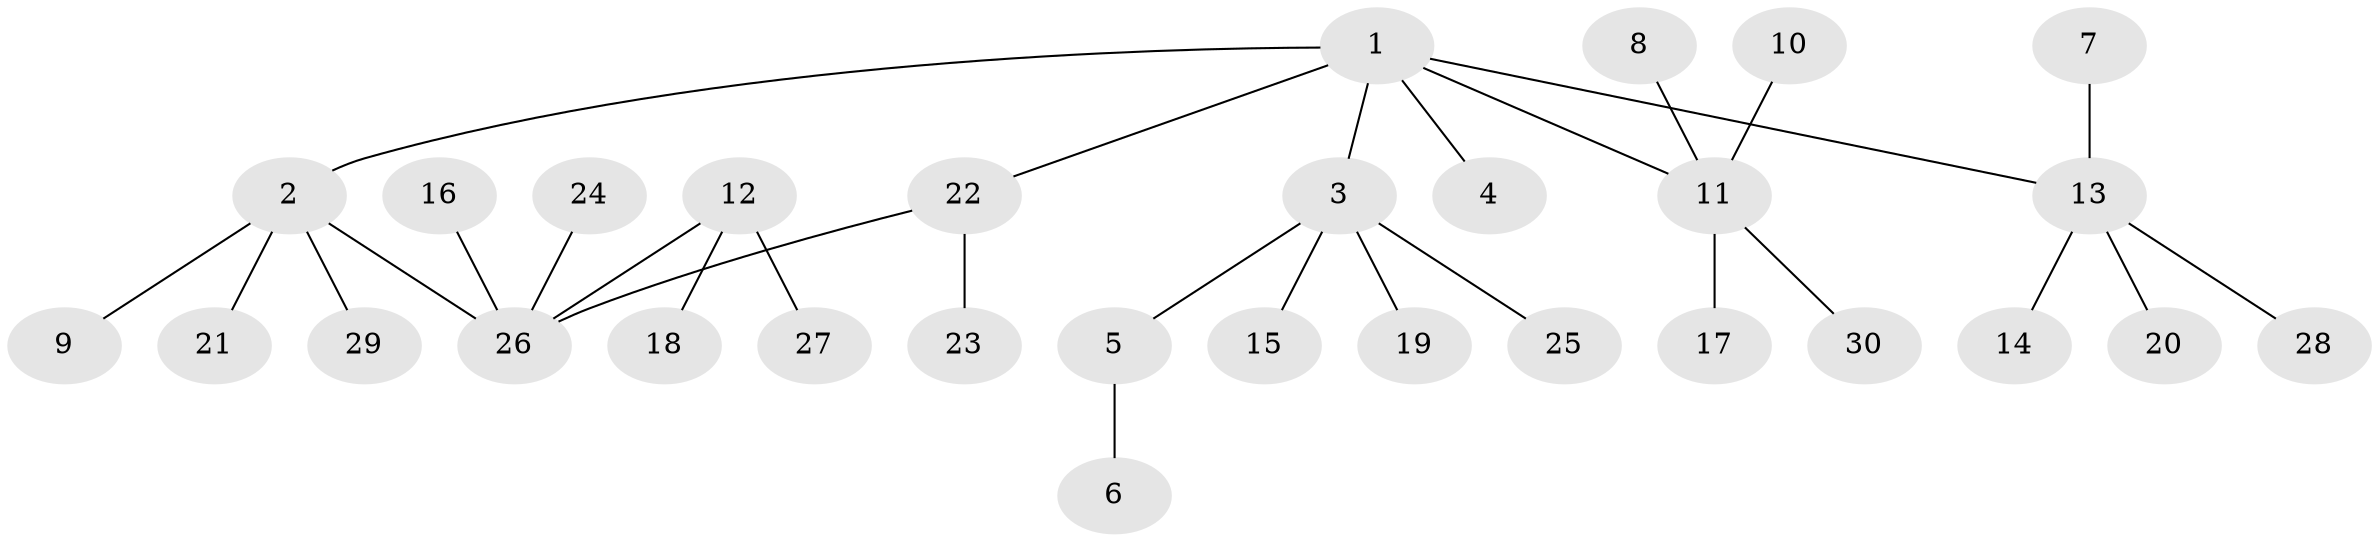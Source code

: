 // original degree distribution, {4: 0.01694915254237288, 6: 0.06779661016949153, 2: 0.3389830508474576, 3: 0.1016949152542373, 1: 0.4576271186440678, 5: 0.01694915254237288}
// Generated by graph-tools (version 1.1) at 2025/49/03/09/25 03:49:22]
// undirected, 30 vertices, 30 edges
graph export_dot {
graph [start="1"]
  node [color=gray90,style=filled];
  1;
  2;
  3;
  4;
  5;
  6;
  7;
  8;
  9;
  10;
  11;
  12;
  13;
  14;
  15;
  16;
  17;
  18;
  19;
  20;
  21;
  22;
  23;
  24;
  25;
  26;
  27;
  28;
  29;
  30;
  1 -- 2 [weight=1.0];
  1 -- 3 [weight=1.0];
  1 -- 4 [weight=1.0];
  1 -- 11 [weight=1.0];
  1 -- 13 [weight=1.0];
  1 -- 22 [weight=1.0];
  2 -- 9 [weight=1.0];
  2 -- 21 [weight=1.0];
  2 -- 26 [weight=1.0];
  2 -- 29 [weight=1.0];
  3 -- 5 [weight=1.0];
  3 -- 15 [weight=1.0];
  3 -- 19 [weight=1.0];
  3 -- 25 [weight=1.0];
  5 -- 6 [weight=1.0];
  7 -- 13 [weight=1.0];
  8 -- 11 [weight=1.0];
  10 -- 11 [weight=1.0];
  11 -- 17 [weight=1.0];
  11 -- 30 [weight=1.0];
  12 -- 18 [weight=1.0];
  12 -- 26 [weight=1.0];
  12 -- 27 [weight=1.0];
  13 -- 14 [weight=1.0];
  13 -- 20 [weight=1.0];
  13 -- 28 [weight=1.0];
  16 -- 26 [weight=1.0];
  22 -- 23 [weight=1.0];
  22 -- 26 [weight=1.0];
  24 -- 26 [weight=1.0];
}
